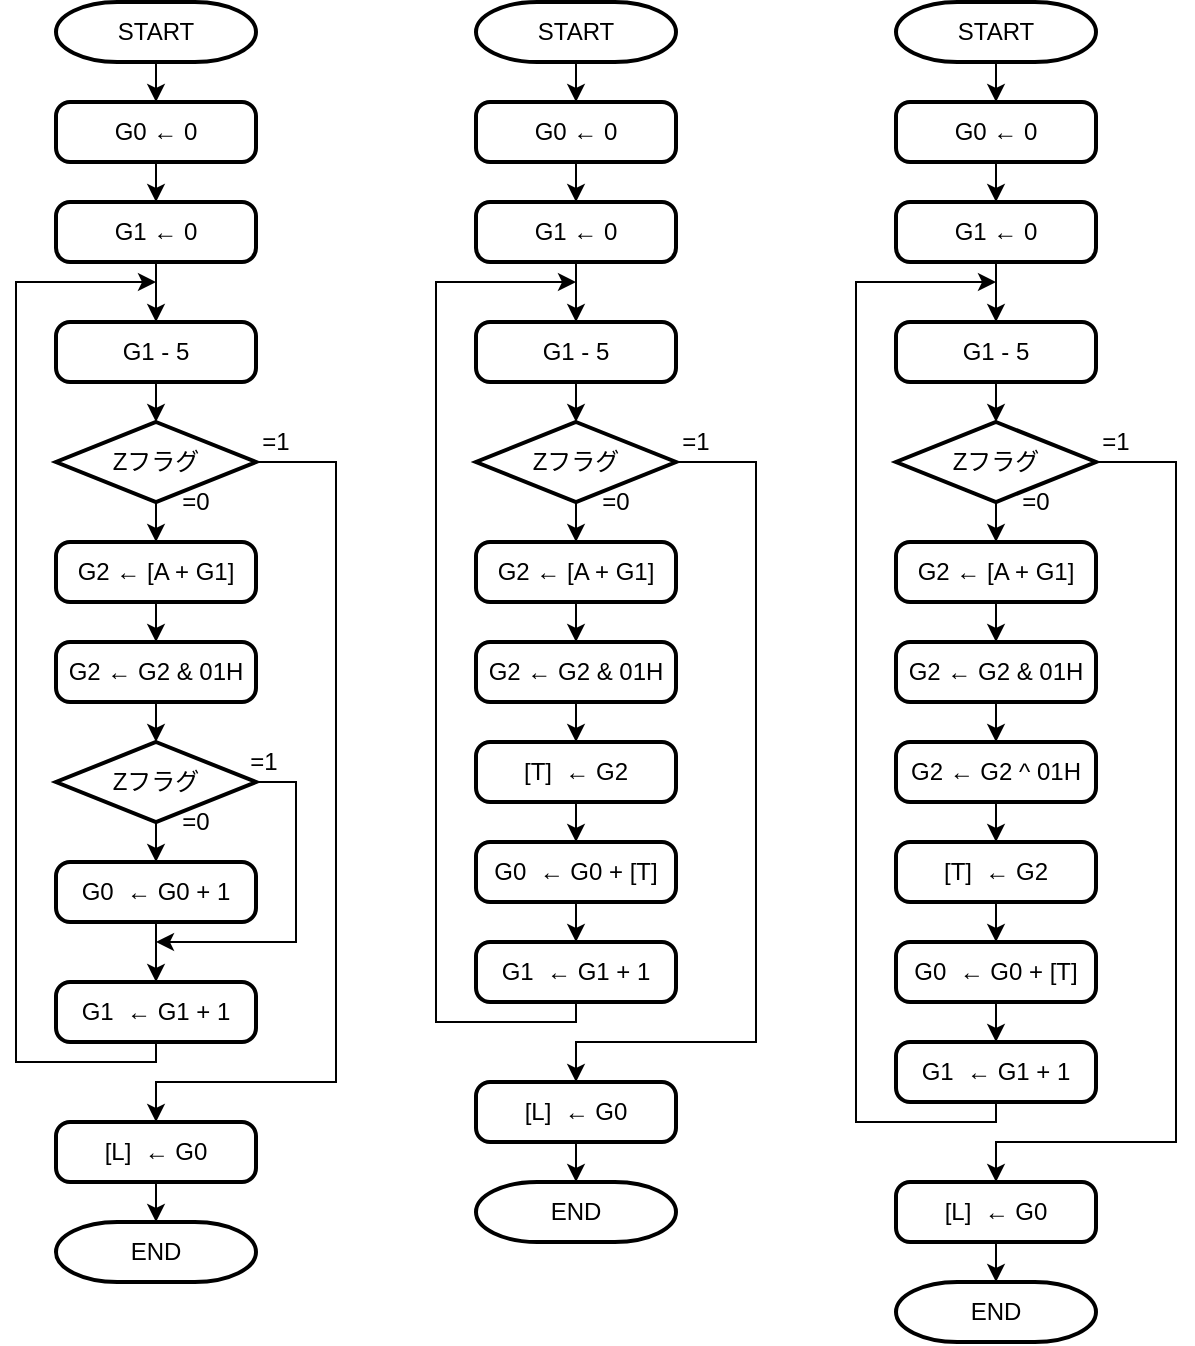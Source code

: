 <mxfile version="15.8.7" type="device"><diagram id="C5RBs43oDa-KdzZeNtuy" name="Page-1"><mxGraphModel dx="946" dy="672" grid="1" gridSize="10" guides="1" tooltips="1" connect="1" arrows="1" fold="1" page="1" pageScale="1" pageWidth="827" pageHeight="1169" math="0" shadow="0"><root><mxCell id="WIyWlLk6GJQsqaUBKTNV-0"/><mxCell id="WIyWlLk6GJQsqaUBKTNV-1" parent="WIyWlLk6GJQsqaUBKTNV-0"/><mxCell id="GhAcgG9VKFFu-MEBiB4C-8" style="edgeStyle=orthogonalEdgeStyle;rounded=0;orthogonalLoop=1;jettySize=auto;html=1;exitX=0.5;exitY=1;exitDx=0;exitDy=0;exitPerimeter=0;entryX=0.5;entryY=0;entryDx=0;entryDy=0;" parent="WIyWlLk6GJQsqaUBKTNV-1" source="WoyuZvNYiaFjEANqvsIr-11" target="GhAcgG9VKFFu-MEBiB4C-0" edge="1"><mxGeometry relative="1" as="geometry"/></mxCell><mxCell id="WoyuZvNYiaFjEANqvsIr-11" value="START" style="strokeWidth=2;html=1;shape=mxgraph.flowchart.terminator;whiteSpace=wrap;" parent="WIyWlLk6GJQsqaUBKTNV-1" vertex="1"><mxGeometry x="180" y="20" width="100" height="30" as="geometry"/></mxCell><mxCell id="WoyuZvNYiaFjEANqvsIr-22" style="edgeStyle=orthogonalEdgeStyle;rounded=0;orthogonalLoop=1;jettySize=auto;html=1;exitX=0.5;exitY=1;exitDx=0;exitDy=0;entryX=0.5;entryY=0;entryDx=0;entryDy=0;" parent="WIyWlLk6GJQsqaUBKTNV-1" source="WoyuZvNYiaFjEANqvsIr-12" target="WoyuZvNYiaFjEANqvsIr-13" edge="1"><mxGeometry relative="1" as="geometry"/></mxCell><mxCell id="WoyuZvNYiaFjEANqvsIr-12" value="G1 ← 0" style="rounded=1;whiteSpace=wrap;html=1;absoluteArcSize=1;arcSize=14;strokeWidth=2;" parent="WIyWlLk6GJQsqaUBKTNV-1" vertex="1"><mxGeometry x="180" y="120" width="100" height="30" as="geometry"/></mxCell><mxCell id="WoyuZvNYiaFjEANqvsIr-23" style="edgeStyle=orthogonalEdgeStyle;rounded=0;orthogonalLoop=1;jettySize=auto;html=1;exitX=0.5;exitY=1;exitDx=0;exitDy=0;entryX=0.5;entryY=0;entryDx=0;entryDy=0;entryPerimeter=0;" parent="WIyWlLk6GJQsqaUBKTNV-1" source="WoyuZvNYiaFjEANqvsIr-13" target="WoyuZvNYiaFjEANqvsIr-14" edge="1"><mxGeometry relative="1" as="geometry"/></mxCell><mxCell id="WoyuZvNYiaFjEANqvsIr-13" value="G1 - 5" style="rounded=1;whiteSpace=wrap;html=1;absoluteArcSize=1;arcSize=14;strokeWidth=2;" parent="WIyWlLk6GJQsqaUBKTNV-1" vertex="1"><mxGeometry x="180" y="180" width="100" height="30" as="geometry"/></mxCell><mxCell id="WoyuZvNYiaFjEANqvsIr-24" style="edgeStyle=orthogonalEdgeStyle;rounded=0;orthogonalLoop=1;jettySize=auto;html=1;exitX=0.5;exitY=1;exitDx=0;exitDy=0;exitPerimeter=0;entryX=0.5;entryY=0;entryDx=0;entryDy=0;" parent="WIyWlLk6GJQsqaUBKTNV-1" source="WoyuZvNYiaFjEANqvsIr-14" target="WoyuZvNYiaFjEANqvsIr-15" edge="1"><mxGeometry relative="1" as="geometry"/></mxCell><mxCell id="GhAcgG9VKFFu-MEBiB4C-12" style="edgeStyle=orthogonalEdgeStyle;rounded=0;orthogonalLoop=1;jettySize=auto;html=1;exitX=1;exitY=0.5;exitDx=0;exitDy=0;exitPerimeter=0;entryX=0.5;entryY=0;entryDx=0;entryDy=0;" parent="WIyWlLk6GJQsqaUBKTNV-1" source="WoyuZvNYiaFjEANqvsIr-14" target="GhAcgG9VKFFu-MEBiB4C-10" edge="1"><mxGeometry relative="1" as="geometry"><Array as="points"><mxPoint x="320" y="250"/><mxPoint x="320" y="560"/><mxPoint x="230" y="560"/></Array></mxGeometry></mxCell><mxCell id="WoyuZvNYiaFjEANqvsIr-14" value="Zフラグ" style="strokeWidth=2;html=1;shape=mxgraph.flowchart.decision;whiteSpace=wrap;" parent="WIyWlLk6GJQsqaUBKTNV-1" vertex="1"><mxGeometry x="180" y="230" width="100" height="40" as="geometry"/></mxCell><mxCell id="WoyuZvNYiaFjEANqvsIr-25" style="edgeStyle=orthogonalEdgeStyle;rounded=0;orthogonalLoop=1;jettySize=auto;html=1;exitX=0.5;exitY=1;exitDx=0;exitDy=0;entryX=0.5;entryY=0;entryDx=0;entryDy=0;" parent="WIyWlLk6GJQsqaUBKTNV-1" source="WoyuZvNYiaFjEANqvsIr-15" target="WoyuZvNYiaFjEANqvsIr-16" edge="1"><mxGeometry relative="1" as="geometry"/></mxCell><mxCell id="WoyuZvNYiaFjEANqvsIr-15" value="G2 ← [A + G1]" style="rounded=1;whiteSpace=wrap;html=1;absoluteArcSize=1;arcSize=14;strokeWidth=2;" parent="WIyWlLk6GJQsqaUBKTNV-1" vertex="1"><mxGeometry x="180" y="290" width="100" height="30" as="geometry"/></mxCell><mxCell id="GhAcgG9VKFFu-MEBiB4C-5" style="edgeStyle=orthogonalEdgeStyle;rounded=0;orthogonalLoop=1;jettySize=auto;html=1;exitX=0.5;exitY=1;exitDx=0;exitDy=0;entryX=0.5;entryY=0;entryDx=0;entryDy=0;entryPerimeter=0;" parent="WIyWlLk6GJQsqaUBKTNV-1" source="WoyuZvNYiaFjEANqvsIr-16" target="GhAcgG9VKFFu-MEBiB4C-1" edge="1"><mxGeometry relative="1" as="geometry"/></mxCell><mxCell id="WoyuZvNYiaFjEANqvsIr-16" value="G2 ← G2 &amp;amp; 01H" style="rounded=1;whiteSpace=wrap;html=1;absoluteArcSize=1;arcSize=14;strokeWidth=2;" parent="WIyWlLk6GJQsqaUBKTNV-1" vertex="1"><mxGeometry x="180" y="340" width="100" height="30" as="geometry"/></mxCell><mxCell id="GhAcgG9VKFFu-MEBiB4C-6" style="edgeStyle=orthogonalEdgeStyle;rounded=0;orthogonalLoop=1;jettySize=auto;html=1;exitX=0.5;exitY=1;exitDx=0;exitDy=0;entryX=0.5;entryY=0;entryDx=0;entryDy=0;" parent="WIyWlLk6GJQsqaUBKTNV-1" source="WoyuZvNYiaFjEANqvsIr-17" target="WoyuZvNYiaFjEANqvsIr-18" edge="1"><mxGeometry relative="1" as="geometry"/></mxCell><mxCell id="WoyuZvNYiaFjEANqvsIr-17" value="G0&amp;nbsp; ← G0 + 1" style="rounded=1;whiteSpace=wrap;html=1;absoluteArcSize=1;arcSize=14;strokeWidth=2;" parent="WIyWlLk6GJQsqaUBKTNV-1" vertex="1"><mxGeometry x="180" y="450" width="100" height="30" as="geometry"/></mxCell><mxCell id="WoyuZvNYiaFjEANqvsIr-30" style="edgeStyle=orthogonalEdgeStyle;rounded=0;orthogonalLoop=1;jettySize=auto;html=1;exitX=0.5;exitY=1;exitDx=0;exitDy=0;" parent="WIyWlLk6GJQsqaUBKTNV-1" source="WoyuZvNYiaFjEANqvsIr-18" edge="1"><mxGeometry relative="1" as="geometry"><mxPoint x="230" y="160" as="targetPoint"/><Array as="points"><mxPoint x="230" y="550"/><mxPoint x="160" y="550"/><mxPoint x="160" y="160"/></Array></mxGeometry></mxCell><mxCell id="WoyuZvNYiaFjEANqvsIr-18" value="G1&amp;nbsp; ← G1 + 1" style="rounded=1;whiteSpace=wrap;html=1;absoluteArcSize=1;arcSize=14;strokeWidth=2;" parent="WIyWlLk6GJQsqaUBKTNV-1" vertex="1"><mxGeometry x="180" y="510" width="100" height="30" as="geometry"/></mxCell><mxCell id="WoyuZvNYiaFjEANqvsIr-19" value="END" style="strokeWidth=2;html=1;shape=mxgraph.flowchart.terminator;whiteSpace=wrap;" parent="WIyWlLk6GJQsqaUBKTNV-1" vertex="1"><mxGeometry x="180" y="630" width="100" height="30" as="geometry"/></mxCell><mxCell id="WoyuZvNYiaFjEANqvsIr-32" value="=0" style="text;html=1;strokeColor=none;fillColor=none;align=center;verticalAlign=middle;whiteSpace=wrap;rounded=0;" parent="WIyWlLk6GJQsqaUBKTNV-1" vertex="1"><mxGeometry x="230" y="260" width="40" height="20" as="geometry"/></mxCell><mxCell id="WoyuZvNYiaFjEANqvsIr-33" value="=1" style="text;html=1;strokeColor=none;fillColor=none;align=center;verticalAlign=middle;whiteSpace=wrap;rounded=0;" parent="WIyWlLk6GJQsqaUBKTNV-1" vertex="1"><mxGeometry x="270" y="230" width="40" height="20" as="geometry"/></mxCell><mxCell id="GhAcgG9VKFFu-MEBiB4C-9" style="edgeStyle=orthogonalEdgeStyle;rounded=0;orthogonalLoop=1;jettySize=auto;html=1;exitX=0.5;exitY=1;exitDx=0;exitDy=0;entryX=0.5;entryY=0;entryDx=0;entryDy=0;" parent="WIyWlLk6GJQsqaUBKTNV-1" source="GhAcgG9VKFFu-MEBiB4C-0" target="WoyuZvNYiaFjEANqvsIr-12" edge="1"><mxGeometry relative="1" as="geometry"/></mxCell><mxCell id="GhAcgG9VKFFu-MEBiB4C-0" value="G0 ← 0" style="rounded=1;whiteSpace=wrap;html=1;absoluteArcSize=1;arcSize=14;strokeWidth=2;" parent="WIyWlLk6GJQsqaUBKTNV-1" vertex="1"><mxGeometry x="180" y="70" width="100" height="30" as="geometry"/></mxCell><mxCell id="GhAcgG9VKFFu-MEBiB4C-7" style="edgeStyle=orthogonalEdgeStyle;rounded=0;orthogonalLoop=1;jettySize=auto;html=1;exitX=1;exitY=0.5;exitDx=0;exitDy=0;exitPerimeter=0;" parent="WIyWlLk6GJQsqaUBKTNV-1" source="GhAcgG9VKFFu-MEBiB4C-1" edge="1"><mxGeometry relative="1" as="geometry"><mxPoint x="230" y="490" as="targetPoint"/><Array as="points"><mxPoint x="300" y="410"/><mxPoint x="300" y="490"/></Array></mxGeometry></mxCell><mxCell id="GhAcgG9VKFFu-MEBiB4C-1" value="Zフラグ" style="strokeWidth=2;html=1;shape=mxgraph.flowchart.decision;whiteSpace=wrap;" parent="WIyWlLk6GJQsqaUBKTNV-1" vertex="1"><mxGeometry x="180" y="390" width="100" height="40" as="geometry"/></mxCell><mxCell id="GhAcgG9VKFFu-MEBiB4C-4" style="edgeStyle=orthogonalEdgeStyle;rounded=0;orthogonalLoop=1;jettySize=auto;html=1;exitX=0;exitY=0.5;exitDx=0;exitDy=0;entryX=0.5;entryY=0;entryDx=0;entryDy=0;" parent="WIyWlLk6GJQsqaUBKTNV-1" source="GhAcgG9VKFFu-MEBiB4C-2" target="WoyuZvNYiaFjEANqvsIr-17" edge="1"><mxGeometry relative="1" as="geometry"/></mxCell><mxCell id="GhAcgG9VKFFu-MEBiB4C-2" value="=0" style="text;html=1;strokeColor=none;fillColor=none;align=center;verticalAlign=middle;whiteSpace=wrap;rounded=0;" parent="WIyWlLk6GJQsqaUBKTNV-1" vertex="1"><mxGeometry x="230" y="420" width="40" height="20" as="geometry"/></mxCell><mxCell id="GhAcgG9VKFFu-MEBiB4C-3" value="=1" style="text;html=1;strokeColor=none;fillColor=none;align=center;verticalAlign=middle;whiteSpace=wrap;rounded=0;" parent="WIyWlLk6GJQsqaUBKTNV-1" vertex="1"><mxGeometry x="264" y="390" width="40" height="20" as="geometry"/></mxCell><mxCell id="GhAcgG9VKFFu-MEBiB4C-13" style="edgeStyle=orthogonalEdgeStyle;rounded=0;orthogonalLoop=1;jettySize=auto;html=1;exitX=0.5;exitY=1;exitDx=0;exitDy=0;entryX=0.5;entryY=0;entryDx=0;entryDy=0;entryPerimeter=0;" parent="WIyWlLk6GJQsqaUBKTNV-1" source="GhAcgG9VKFFu-MEBiB4C-10" target="WoyuZvNYiaFjEANqvsIr-19" edge="1"><mxGeometry relative="1" as="geometry"/></mxCell><mxCell id="GhAcgG9VKFFu-MEBiB4C-10" value="[L]&amp;nbsp; ← G0" style="rounded=1;whiteSpace=wrap;html=1;absoluteArcSize=1;arcSize=14;strokeWidth=2;" parent="WIyWlLk6GJQsqaUBKTNV-1" vertex="1"><mxGeometry x="180" y="580" width="100" height="30" as="geometry"/></mxCell><mxCell id="bkFJnUlJphlpzzVS8Swu-0" style="edgeStyle=orthogonalEdgeStyle;rounded=0;orthogonalLoop=1;jettySize=auto;html=1;exitX=0.5;exitY=1;exitDx=0;exitDy=0;exitPerimeter=0;entryX=0.5;entryY=0;entryDx=0;entryDy=0;" edge="1" parent="WIyWlLk6GJQsqaUBKTNV-1" source="bkFJnUlJphlpzzVS8Swu-1" target="bkFJnUlJphlpzzVS8Swu-21"><mxGeometry relative="1" as="geometry"/></mxCell><mxCell id="bkFJnUlJphlpzzVS8Swu-1" value="START" style="strokeWidth=2;html=1;shape=mxgraph.flowchart.terminator;whiteSpace=wrap;" vertex="1" parent="WIyWlLk6GJQsqaUBKTNV-1"><mxGeometry x="390" y="20" width="100" height="30" as="geometry"/></mxCell><mxCell id="bkFJnUlJphlpzzVS8Swu-2" style="edgeStyle=orthogonalEdgeStyle;rounded=0;orthogonalLoop=1;jettySize=auto;html=1;exitX=0.5;exitY=1;exitDx=0;exitDy=0;entryX=0.5;entryY=0;entryDx=0;entryDy=0;" edge="1" parent="WIyWlLk6GJQsqaUBKTNV-1" source="bkFJnUlJphlpzzVS8Swu-3" target="bkFJnUlJphlpzzVS8Swu-5"><mxGeometry relative="1" as="geometry"/></mxCell><mxCell id="bkFJnUlJphlpzzVS8Swu-3" value="G1 ← 0" style="rounded=1;whiteSpace=wrap;html=1;absoluteArcSize=1;arcSize=14;strokeWidth=2;" vertex="1" parent="WIyWlLk6GJQsqaUBKTNV-1"><mxGeometry x="390" y="120" width="100" height="30" as="geometry"/></mxCell><mxCell id="bkFJnUlJphlpzzVS8Swu-4" style="edgeStyle=orthogonalEdgeStyle;rounded=0;orthogonalLoop=1;jettySize=auto;html=1;exitX=0.5;exitY=1;exitDx=0;exitDy=0;entryX=0.5;entryY=0;entryDx=0;entryDy=0;entryPerimeter=0;" edge="1" parent="WIyWlLk6GJQsqaUBKTNV-1" source="bkFJnUlJphlpzzVS8Swu-5" target="bkFJnUlJphlpzzVS8Swu-8"><mxGeometry relative="1" as="geometry"/></mxCell><mxCell id="bkFJnUlJphlpzzVS8Swu-5" value="G1 - 5" style="rounded=1;whiteSpace=wrap;html=1;absoluteArcSize=1;arcSize=14;strokeWidth=2;" vertex="1" parent="WIyWlLk6GJQsqaUBKTNV-1"><mxGeometry x="390" y="180" width="100" height="30" as="geometry"/></mxCell><mxCell id="bkFJnUlJphlpzzVS8Swu-6" style="edgeStyle=orthogonalEdgeStyle;rounded=0;orthogonalLoop=1;jettySize=auto;html=1;exitX=0.5;exitY=1;exitDx=0;exitDy=0;exitPerimeter=0;entryX=0.5;entryY=0;entryDx=0;entryDy=0;" edge="1" parent="WIyWlLk6GJQsqaUBKTNV-1" source="bkFJnUlJphlpzzVS8Swu-8" target="bkFJnUlJphlpzzVS8Swu-10"><mxGeometry relative="1" as="geometry"/></mxCell><mxCell id="bkFJnUlJphlpzzVS8Swu-7" style="edgeStyle=orthogonalEdgeStyle;rounded=0;orthogonalLoop=1;jettySize=auto;html=1;exitX=1;exitY=0.5;exitDx=0;exitDy=0;exitPerimeter=0;entryX=0.5;entryY=0;entryDx=0;entryDy=0;" edge="1" parent="WIyWlLk6GJQsqaUBKTNV-1" source="bkFJnUlJphlpzzVS8Swu-8" target="bkFJnUlJphlpzzVS8Swu-28"><mxGeometry relative="1" as="geometry"><Array as="points"><mxPoint x="530" y="250"/><mxPoint x="530" y="540"/><mxPoint x="440" y="540"/></Array></mxGeometry></mxCell><mxCell id="bkFJnUlJphlpzzVS8Swu-8" value="Zフラグ" style="strokeWidth=2;html=1;shape=mxgraph.flowchart.decision;whiteSpace=wrap;" vertex="1" parent="WIyWlLk6GJQsqaUBKTNV-1"><mxGeometry x="390" y="230" width="100" height="40" as="geometry"/></mxCell><mxCell id="bkFJnUlJphlpzzVS8Swu-9" style="edgeStyle=orthogonalEdgeStyle;rounded=0;orthogonalLoop=1;jettySize=auto;html=1;exitX=0.5;exitY=1;exitDx=0;exitDy=0;entryX=0.5;entryY=0;entryDx=0;entryDy=0;" edge="1" parent="WIyWlLk6GJQsqaUBKTNV-1" source="bkFJnUlJphlpzzVS8Swu-10" target="bkFJnUlJphlpzzVS8Swu-12"><mxGeometry relative="1" as="geometry"/></mxCell><mxCell id="bkFJnUlJphlpzzVS8Swu-10" value="G2 ← [A + G1]" style="rounded=1;whiteSpace=wrap;html=1;absoluteArcSize=1;arcSize=14;strokeWidth=2;" vertex="1" parent="WIyWlLk6GJQsqaUBKTNV-1"><mxGeometry x="390" y="290" width="100" height="30" as="geometry"/></mxCell><mxCell id="bkFJnUlJphlpzzVS8Swu-11" style="edgeStyle=orthogonalEdgeStyle;rounded=0;orthogonalLoop=1;jettySize=auto;html=1;exitX=0.5;exitY=1;exitDx=0;exitDy=0;entryX=0.5;entryY=0;entryDx=0;entryDy=0;entryPerimeter=0;" edge="1" parent="WIyWlLk6GJQsqaUBKTNV-1" source="bkFJnUlJphlpzzVS8Swu-12"><mxGeometry relative="1" as="geometry"><mxPoint x="440" y="390" as="targetPoint"/></mxGeometry></mxCell><mxCell id="bkFJnUlJphlpzzVS8Swu-12" value="G2 ← G2 &amp;amp; 01H" style="rounded=1;whiteSpace=wrap;html=1;absoluteArcSize=1;arcSize=14;strokeWidth=2;" vertex="1" parent="WIyWlLk6GJQsqaUBKTNV-1"><mxGeometry x="390" y="340" width="100" height="30" as="geometry"/></mxCell><mxCell id="bkFJnUlJphlpzzVS8Swu-13" style="edgeStyle=orthogonalEdgeStyle;rounded=0;orthogonalLoop=1;jettySize=auto;html=1;exitX=0.5;exitY=1;exitDx=0;exitDy=0;entryX=0.5;entryY=0;entryDx=0;entryDy=0;" edge="1" parent="WIyWlLk6GJQsqaUBKTNV-1" source="bkFJnUlJphlpzzVS8Swu-14" target="bkFJnUlJphlpzzVS8Swu-16"><mxGeometry relative="1" as="geometry"/></mxCell><mxCell id="bkFJnUlJphlpzzVS8Swu-14" value="G0&amp;nbsp; ← G0 + [T]" style="rounded=1;whiteSpace=wrap;html=1;absoluteArcSize=1;arcSize=14;strokeWidth=2;" vertex="1" parent="WIyWlLk6GJQsqaUBKTNV-1"><mxGeometry x="390" y="440" width="100" height="30" as="geometry"/></mxCell><mxCell id="bkFJnUlJphlpzzVS8Swu-15" style="edgeStyle=orthogonalEdgeStyle;rounded=0;orthogonalLoop=1;jettySize=auto;html=1;exitX=0.5;exitY=1;exitDx=0;exitDy=0;" edge="1" parent="WIyWlLk6GJQsqaUBKTNV-1" source="bkFJnUlJphlpzzVS8Swu-16"><mxGeometry relative="1" as="geometry"><mxPoint x="440" y="160" as="targetPoint"/><Array as="points"><mxPoint x="440" y="530"/><mxPoint x="370" y="530"/><mxPoint x="370" y="160"/></Array></mxGeometry></mxCell><mxCell id="bkFJnUlJphlpzzVS8Swu-16" value="G1&amp;nbsp; ← G1 + 1" style="rounded=1;whiteSpace=wrap;html=1;absoluteArcSize=1;arcSize=14;strokeWidth=2;" vertex="1" parent="WIyWlLk6GJQsqaUBKTNV-1"><mxGeometry x="390" y="490" width="100" height="30" as="geometry"/></mxCell><mxCell id="bkFJnUlJphlpzzVS8Swu-17" value="END" style="strokeWidth=2;html=1;shape=mxgraph.flowchart.terminator;whiteSpace=wrap;" vertex="1" parent="WIyWlLk6GJQsqaUBKTNV-1"><mxGeometry x="390" y="610" width="100" height="30" as="geometry"/></mxCell><mxCell id="bkFJnUlJphlpzzVS8Swu-18" value="=0" style="text;html=1;strokeColor=none;fillColor=none;align=center;verticalAlign=middle;whiteSpace=wrap;rounded=0;" vertex="1" parent="WIyWlLk6GJQsqaUBKTNV-1"><mxGeometry x="440" y="260" width="40" height="20" as="geometry"/></mxCell><mxCell id="bkFJnUlJphlpzzVS8Swu-19" value="=1" style="text;html=1;strokeColor=none;fillColor=none;align=center;verticalAlign=middle;whiteSpace=wrap;rounded=0;" vertex="1" parent="WIyWlLk6GJQsqaUBKTNV-1"><mxGeometry x="480" y="230" width="40" height="20" as="geometry"/></mxCell><mxCell id="bkFJnUlJphlpzzVS8Swu-20" style="edgeStyle=orthogonalEdgeStyle;rounded=0;orthogonalLoop=1;jettySize=auto;html=1;exitX=0.5;exitY=1;exitDx=0;exitDy=0;entryX=0.5;entryY=0;entryDx=0;entryDy=0;" edge="1" parent="WIyWlLk6GJQsqaUBKTNV-1" source="bkFJnUlJphlpzzVS8Swu-21" target="bkFJnUlJphlpzzVS8Swu-3"><mxGeometry relative="1" as="geometry"/></mxCell><mxCell id="bkFJnUlJphlpzzVS8Swu-21" value="G0 ← 0" style="rounded=1;whiteSpace=wrap;html=1;absoluteArcSize=1;arcSize=14;strokeWidth=2;" vertex="1" parent="WIyWlLk6GJQsqaUBKTNV-1"><mxGeometry x="390" y="70" width="100" height="30" as="geometry"/></mxCell><mxCell id="bkFJnUlJphlpzzVS8Swu-24" style="edgeStyle=orthogonalEdgeStyle;rounded=0;orthogonalLoop=1;jettySize=auto;html=1;exitX=0.5;exitY=1;exitDx=0;exitDy=0;entryX=0.5;entryY=0;entryDx=0;entryDy=0;" edge="1" parent="WIyWlLk6GJQsqaUBKTNV-1" source="bkFJnUlJphlpzzVS8Swu-29" target="bkFJnUlJphlpzzVS8Swu-14"><mxGeometry relative="1" as="geometry"><mxPoint x="440" y="430" as="sourcePoint"/></mxGeometry></mxCell><mxCell id="bkFJnUlJphlpzzVS8Swu-27" style="edgeStyle=orthogonalEdgeStyle;rounded=0;orthogonalLoop=1;jettySize=auto;html=1;exitX=0.5;exitY=1;exitDx=0;exitDy=0;entryX=0.5;entryY=0;entryDx=0;entryDy=0;entryPerimeter=0;" edge="1" parent="WIyWlLk6GJQsqaUBKTNV-1" source="bkFJnUlJphlpzzVS8Swu-28" target="bkFJnUlJphlpzzVS8Swu-17"><mxGeometry relative="1" as="geometry"/></mxCell><mxCell id="bkFJnUlJphlpzzVS8Swu-28" value="[L]&amp;nbsp; ← G0" style="rounded=1;whiteSpace=wrap;html=1;absoluteArcSize=1;arcSize=14;strokeWidth=2;" vertex="1" parent="WIyWlLk6GJQsqaUBKTNV-1"><mxGeometry x="390" y="560" width="100" height="30" as="geometry"/></mxCell><mxCell id="bkFJnUlJphlpzzVS8Swu-29" value="[T]&amp;nbsp; ← G2" style="rounded=1;whiteSpace=wrap;html=1;absoluteArcSize=1;arcSize=14;strokeWidth=2;" vertex="1" parent="WIyWlLk6GJQsqaUBKTNV-1"><mxGeometry x="390" y="390" width="100" height="30" as="geometry"/></mxCell><mxCell id="bkFJnUlJphlpzzVS8Swu-30" style="edgeStyle=orthogonalEdgeStyle;rounded=0;orthogonalLoop=1;jettySize=auto;html=1;exitX=0.5;exitY=1;exitDx=0;exitDy=0;exitPerimeter=0;entryX=0.5;entryY=0;entryDx=0;entryDy=0;" edge="1" parent="WIyWlLk6GJQsqaUBKTNV-1" source="bkFJnUlJphlpzzVS8Swu-31" target="bkFJnUlJphlpzzVS8Swu-51"><mxGeometry relative="1" as="geometry"/></mxCell><mxCell id="bkFJnUlJphlpzzVS8Swu-31" value="START" style="strokeWidth=2;html=1;shape=mxgraph.flowchart.terminator;whiteSpace=wrap;" vertex="1" parent="WIyWlLk6GJQsqaUBKTNV-1"><mxGeometry x="600" y="20" width="100" height="30" as="geometry"/></mxCell><mxCell id="bkFJnUlJphlpzzVS8Swu-32" style="edgeStyle=orthogonalEdgeStyle;rounded=0;orthogonalLoop=1;jettySize=auto;html=1;exitX=0.5;exitY=1;exitDx=0;exitDy=0;entryX=0.5;entryY=0;entryDx=0;entryDy=0;" edge="1" parent="WIyWlLk6GJQsqaUBKTNV-1" source="bkFJnUlJphlpzzVS8Swu-33" target="bkFJnUlJphlpzzVS8Swu-35"><mxGeometry relative="1" as="geometry"/></mxCell><mxCell id="bkFJnUlJphlpzzVS8Swu-33" value="G1 ← 0" style="rounded=1;whiteSpace=wrap;html=1;absoluteArcSize=1;arcSize=14;strokeWidth=2;" vertex="1" parent="WIyWlLk6GJQsqaUBKTNV-1"><mxGeometry x="600" y="120" width="100" height="30" as="geometry"/></mxCell><mxCell id="bkFJnUlJphlpzzVS8Swu-34" style="edgeStyle=orthogonalEdgeStyle;rounded=0;orthogonalLoop=1;jettySize=auto;html=1;exitX=0.5;exitY=1;exitDx=0;exitDy=0;entryX=0.5;entryY=0;entryDx=0;entryDy=0;entryPerimeter=0;" edge="1" parent="WIyWlLk6GJQsqaUBKTNV-1" source="bkFJnUlJphlpzzVS8Swu-35" target="bkFJnUlJphlpzzVS8Swu-38"><mxGeometry relative="1" as="geometry"/></mxCell><mxCell id="bkFJnUlJphlpzzVS8Swu-35" value="G1 - 5" style="rounded=1;whiteSpace=wrap;html=1;absoluteArcSize=1;arcSize=14;strokeWidth=2;" vertex="1" parent="WIyWlLk6GJQsqaUBKTNV-1"><mxGeometry x="600" y="180" width="100" height="30" as="geometry"/></mxCell><mxCell id="bkFJnUlJphlpzzVS8Swu-36" style="edgeStyle=orthogonalEdgeStyle;rounded=0;orthogonalLoop=1;jettySize=auto;html=1;exitX=0.5;exitY=1;exitDx=0;exitDy=0;exitPerimeter=0;entryX=0.5;entryY=0;entryDx=0;entryDy=0;" edge="1" parent="WIyWlLk6GJQsqaUBKTNV-1" source="bkFJnUlJphlpzzVS8Swu-38" target="bkFJnUlJphlpzzVS8Swu-40"><mxGeometry relative="1" as="geometry"/></mxCell><mxCell id="bkFJnUlJphlpzzVS8Swu-37" style="edgeStyle=orthogonalEdgeStyle;rounded=0;orthogonalLoop=1;jettySize=auto;html=1;exitX=0.25;exitY=1;exitDx=0;exitDy=0;entryX=0.5;entryY=0;entryDx=0;entryDy=0;" edge="1" parent="WIyWlLk6GJQsqaUBKTNV-1" source="bkFJnUlJphlpzzVS8Swu-49" target="bkFJnUlJphlpzzVS8Swu-54"><mxGeometry relative="1" as="geometry"><Array as="points"><mxPoint x="740" y="250"/><mxPoint x="740" y="590"/><mxPoint x="650" y="590"/></Array><mxPoint x="700" y="300" as="sourcePoint"/></mxGeometry></mxCell><mxCell id="bkFJnUlJphlpzzVS8Swu-38" value="Zフラグ" style="strokeWidth=2;html=1;shape=mxgraph.flowchart.decision;whiteSpace=wrap;" vertex="1" parent="WIyWlLk6GJQsqaUBKTNV-1"><mxGeometry x="600" y="230" width="100" height="40" as="geometry"/></mxCell><mxCell id="bkFJnUlJphlpzzVS8Swu-39" style="edgeStyle=orthogonalEdgeStyle;rounded=0;orthogonalLoop=1;jettySize=auto;html=1;exitX=0.5;exitY=1;exitDx=0;exitDy=0;entryX=0.5;entryY=0;entryDx=0;entryDy=0;" edge="1" parent="WIyWlLk6GJQsqaUBKTNV-1" source="bkFJnUlJphlpzzVS8Swu-40" target="bkFJnUlJphlpzzVS8Swu-42"><mxGeometry relative="1" as="geometry"/></mxCell><mxCell id="bkFJnUlJphlpzzVS8Swu-40" value="G2 ← [A + G1]" style="rounded=1;whiteSpace=wrap;html=1;absoluteArcSize=1;arcSize=14;strokeWidth=2;" vertex="1" parent="WIyWlLk6GJQsqaUBKTNV-1"><mxGeometry x="600" y="290" width="100" height="30" as="geometry"/></mxCell><mxCell id="bkFJnUlJphlpzzVS8Swu-41" style="edgeStyle=orthogonalEdgeStyle;rounded=0;orthogonalLoop=1;jettySize=auto;html=1;exitX=0.5;exitY=1;exitDx=0;exitDy=0;entryX=0.5;entryY=0;entryDx=0;entryDy=0;entryPerimeter=0;" edge="1" parent="WIyWlLk6GJQsqaUBKTNV-1" source="bkFJnUlJphlpzzVS8Swu-42"><mxGeometry relative="1" as="geometry"><mxPoint x="650" y="390" as="targetPoint"/></mxGeometry></mxCell><mxCell id="bkFJnUlJphlpzzVS8Swu-42" value="G2 ← G2 &amp;amp; 01H" style="rounded=1;whiteSpace=wrap;html=1;absoluteArcSize=1;arcSize=14;strokeWidth=2;" vertex="1" parent="WIyWlLk6GJQsqaUBKTNV-1"><mxGeometry x="600" y="340" width="100" height="30" as="geometry"/></mxCell><mxCell id="bkFJnUlJphlpzzVS8Swu-43" style="edgeStyle=orthogonalEdgeStyle;rounded=0;orthogonalLoop=1;jettySize=auto;html=1;exitX=0.5;exitY=1;exitDx=0;exitDy=0;entryX=0.5;entryY=0;entryDx=0;entryDy=0;" edge="1" parent="WIyWlLk6GJQsqaUBKTNV-1" source="bkFJnUlJphlpzzVS8Swu-44" target="bkFJnUlJphlpzzVS8Swu-46"><mxGeometry relative="1" as="geometry"/></mxCell><mxCell id="bkFJnUlJphlpzzVS8Swu-44" value="G0&amp;nbsp; ← G0 + [T]" style="rounded=1;whiteSpace=wrap;html=1;absoluteArcSize=1;arcSize=14;strokeWidth=2;" vertex="1" parent="WIyWlLk6GJQsqaUBKTNV-1"><mxGeometry x="600" y="490" width="100" height="30" as="geometry"/></mxCell><mxCell id="bkFJnUlJphlpzzVS8Swu-45" style="edgeStyle=orthogonalEdgeStyle;rounded=0;orthogonalLoop=1;jettySize=auto;html=1;exitX=0.5;exitY=1;exitDx=0;exitDy=0;" edge="1" parent="WIyWlLk6GJQsqaUBKTNV-1" source="bkFJnUlJphlpzzVS8Swu-46"><mxGeometry relative="1" as="geometry"><mxPoint x="650" y="160" as="targetPoint"/><Array as="points"><mxPoint x="650" y="580"/><mxPoint x="580" y="580"/><mxPoint x="580" y="160"/></Array></mxGeometry></mxCell><mxCell id="bkFJnUlJphlpzzVS8Swu-46" value="G1&amp;nbsp; ← G1 + 1" style="rounded=1;whiteSpace=wrap;html=1;absoluteArcSize=1;arcSize=14;strokeWidth=2;" vertex="1" parent="WIyWlLk6GJQsqaUBKTNV-1"><mxGeometry x="600" y="540" width="100" height="30" as="geometry"/></mxCell><mxCell id="bkFJnUlJphlpzzVS8Swu-47" value="END" style="strokeWidth=2;html=1;shape=mxgraph.flowchart.terminator;whiteSpace=wrap;" vertex="1" parent="WIyWlLk6GJQsqaUBKTNV-1"><mxGeometry x="600" y="660" width="100" height="30" as="geometry"/></mxCell><mxCell id="bkFJnUlJphlpzzVS8Swu-48" value="=0" style="text;html=1;strokeColor=none;fillColor=none;align=center;verticalAlign=middle;whiteSpace=wrap;rounded=0;" vertex="1" parent="WIyWlLk6GJQsqaUBKTNV-1"><mxGeometry x="650" y="260" width="40" height="20" as="geometry"/></mxCell><mxCell id="bkFJnUlJphlpzzVS8Swu-49" value="=1" style="text;html=1;strokeColor=none;fillColor=none;align=center;verticalAlign=middle;whiteSpace=wrap;rounded=0;" vertex="1" parent="WIyWlLk6GJQsqaUBKTNV-1"><mxGeometry x="690" y="230" width="40" height="20" as="geometry"/></mxCell><mxCell id="bkFJnUlJphlpzzVS8Swu-50" style="edgeStyle=orthogonalEdgeStyle;rounded=0;orthogonalLoop=1;jettySize=auto;html=1;exitX=0.5;exitY=1;exitDx=0;exitDy=0;entryX=0.5;entryY=0;entryDx=0;entryDy=0;" edge="1" parent="WIyWlLk6GJQsqaUBKTNV-1" source="bkFJnUlJphlpzzVS8Swu-51" target="bkFJnUlJphlpzzVS8Swu-33"><mxGeometry relative="1" as="geometry"/></mxCell><mxCell id="bkFJnUlJphlpzzVS8Swu-51" value="G0 ← 0" style="rounded=1;whiteSpace=wrap;html=1;absoluteArcSize=1;arcSize=14;strokeWidth=2;" vertex="1" parent="WIyWlLk6GJQsqaUBKTNV-1"><mxGeometry x="600" y="70" width="100" height="30" as="geometry"/></mxCell><mxCell id="bkFJnUlJphlpzzVS8Swu-52" style="edgeStyle=orthogonalEdgeStyle;rounded=0;orthogonalLoop=1;jettySize=auto;html=1;exitX=0.5;exitY=1;exitDx=0;exitDy=0;entryX=0.5;entryY=0;entryDx=0;entryDy=0;" edge="1" parent="WIyWlLk6GJQsqaUBKTNV-1" source="bkFJnUlJphlpzzVS8Swu-55" target="bkFJnUlJphlpzzVS8Swu-44"><mxGeometry relative="1" as="geometry"><mxPoint x="650" y="430" as="sourcePoint"/></mxGeometry></mxCell><mxCell id="bkFJnUlJphlpzzVS8Swu-53" style="edgeStyle=orthogonalEdgeStyle;rounded=0;orthogonalLoop=1;jettySize=auto;html=1;exitX=0.5;exitY=1;exitDx=0;exitDy=0;entryX=0.5;entryY=0;entryDx=0;entryDy=0;entryPerimeter=0;" edge="1" parent="WIyWlLk6GJQsqaUBKTNV-1" source="bkFJnUlJphlpzzVS8Swu-54" target="bkFJnUlJphlpzzVS8Swu-47"><mxGeometry relative="1" as="geometry"/></mxCell><mxCell id="bkFJnUlJphlpzzVS8Swu-54" value="[L]&amp;nbsp; ← G0" style="rounded=1;whiteSpace=wrap;html=1;absoluteArcSize=1;arcSize=14;strokeWidth=2;" vertex="1" parent="WIyWlLk6GJQsqaUBKTNV-1"><mxGeometry x="600" y="610" width="100" height="30" as="geometry"/></mxCell><mxCell id="bkFJnUlJphlpzzVS8Swu-55" value="[T]&amp;nbsp; ← G2" style="rounded=1;whiteSpace=wrap;html=1;absoluteArcSize=1;arcSize=14;strokeWidth=2;" vertex="1" parent="WIyWlLk6GJQsqaUBKTNV-1"><mxGeometry x="600" y="440" width="100" height="30" as="geometry"/></mxCell><mxCell id="bkFJnUlJphlpzzVS8Swu-57" style="edgeStyle=orthogonalEdgeStyle;rounded=0;orthogonalLoop=1;jettySize=auto;html=1;exitX=0.5;exitY=1;exitDx=0;exitDy=0;entryX=0.5;entryY=0;entryDx=0;entryDy=0;" edge="1" parent="WIyWlLk6GJQsqaUBKTNV-1" source="bkFJnUlJphlpzzVS8Swu-56" target="bkFJnUlJphlpzzVS8Swu-55"><mxGeometry relative="1" as="geometry"/></mxCell><mxCell id="bkFJnUlJphlpzzVS8Swu-56" value="G2 ← G2 ^ 01H" style="rounded=1;whiteSpace=wrap;html=1;absoluteArcSize=1;arcSize=14;strokeWidth=2;" vertex="1" parent="WIyWlLk6GJQsqaUBKTNV-1"><mxGeometry x="600" y="390" width="100" height="30" as="geometry"/></mxCell></root></mxGraphModel></diagram></mxfile>
